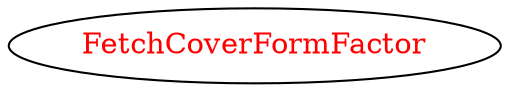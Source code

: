 digraph dependencyGraph {
 concentrate=true;
 ranksep="2.0";
 rankdir="LR"; 
 splines="ortho";
"FetchCoverFormFactor" [fontcolor="red"];
}
